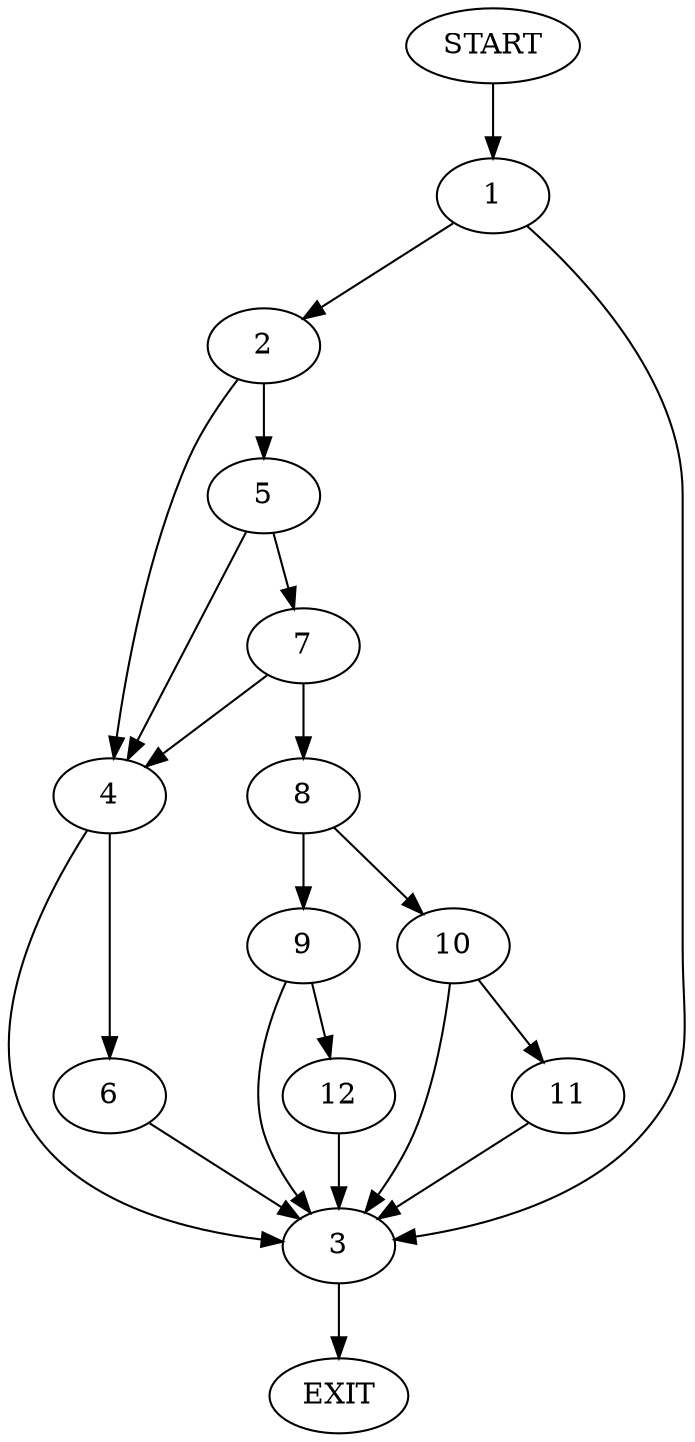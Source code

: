 digraph {
0 [label="START"];
1;
2;
3;
4;
5;
6;
7;
8;
9;
10;
11;
12;
13 [label="EXIT"];
0 -> 1;
1 -> 2;
1 -> 3;
3 -> 13;
2 -> 4;
2 -> 5;
4 -> 6;
4 -> 3;
5 -> 7;
5 -> 4;
7 -> 4;
7 -> 8;
8 -> 9;
8 -> 10;
6 -> 3;
10 -> 11;
10 -> 3;
9 -> 3;
9 -> 12;
11 -> 3;
12 -> 3;
}